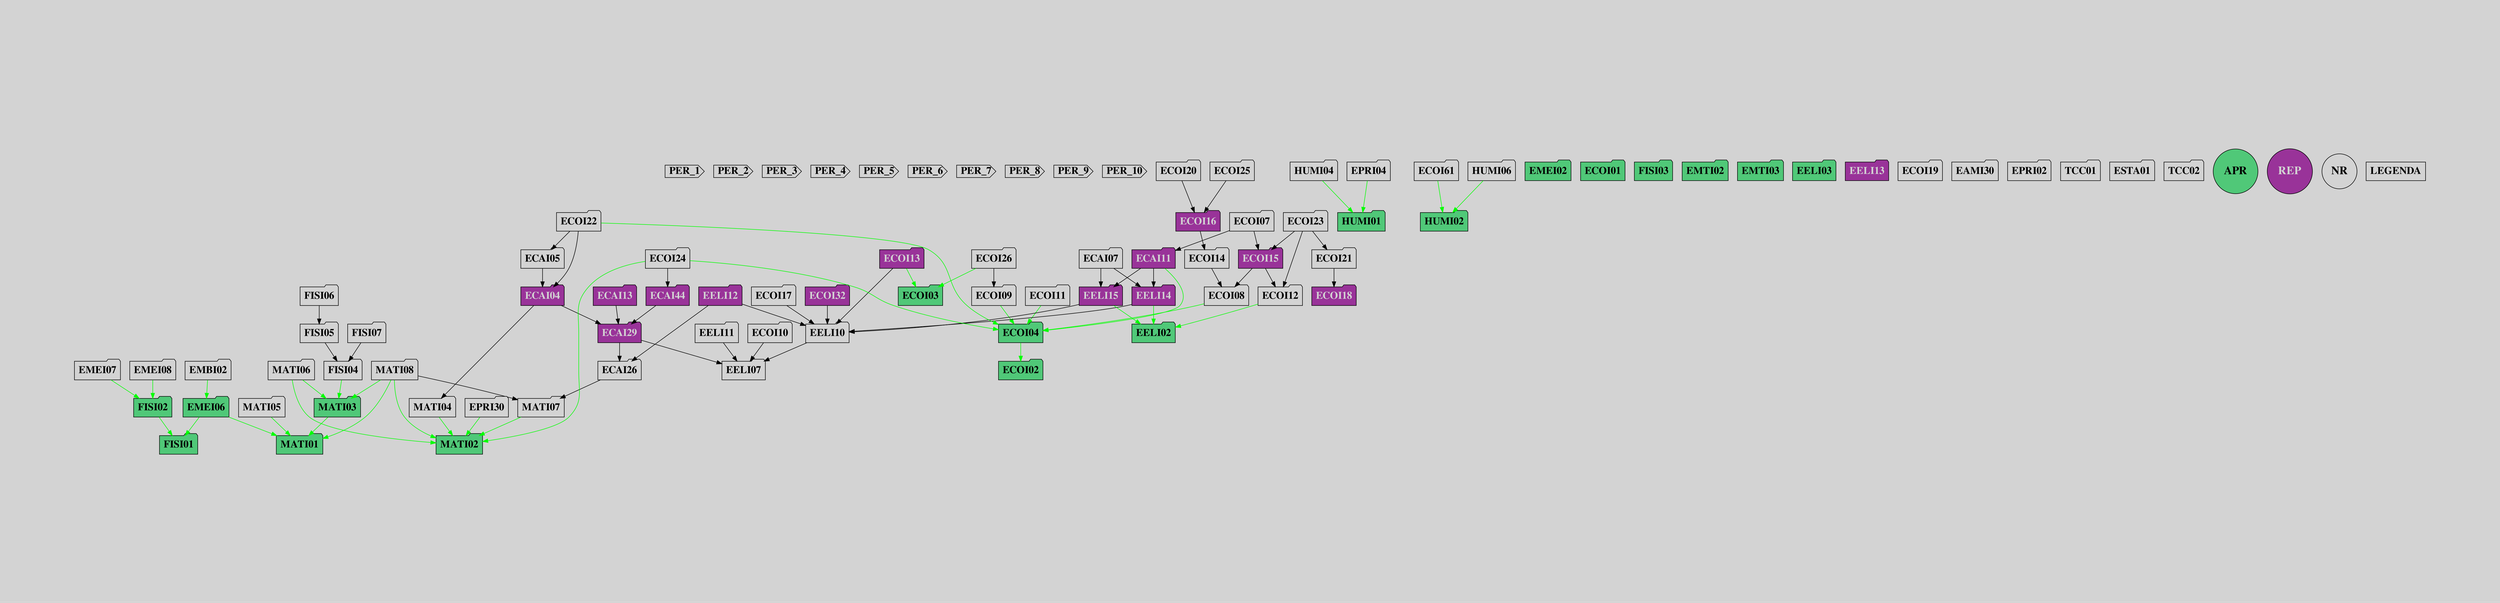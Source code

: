 digraph {
graph [pad="2,4" bgcolor=lightgray]
node [style=filled shape=cds fontsize=20.0 fontname="times bold"]
PER_1 [fillcolor="#d3d3d3" fontcolor="black" pos="0,18!"]
PER_2 [fillcolor="#d3d3d3" fontcolor="black" pos="2,18!"]
PER_3 [fillcolor="#d3d3d3" fontcolor="black" pos="4,18!"]
PER_4 [fillcolor="#d3d3d3" fontcolor="black" pos="6,18!"]
PER_5 [fillcolor="#d3d3d3" fontcolor="black" pos="8,18!"]
PER_6 [fillcolor="#d3d3d3" fontcolor="black" pos="10,18!"]
PER_7 [fillcolor="#d3d3d3" fontcolor="black" pos="12,18!"]
PER_8 [fillcolor="#d3d3d3" fontcolor="black" pos="14,18!"]
PER_9 [fillcolor="#d3d3d3" fontcolor="black" pos="16,18!"]
PER_10 [fillcolor="#d3d3d3" fontcolor="black" pos="18,18!"]
node [style=filled shape=folder fontsize=20.0 fontname="times bold"]
FISI01 [fillcolor="#50c878 "fontcolor="Black"pos="0,0!"]
MATI01 [fillcolor="#50c878 "fontcolor="Black"pos="0,2!"]
MATI02 [fillcolor="#50c878 "fontcolor="Black"pos="0,4!"]
HUMI01 [fillcolor="#50c878 "fontcolor="Black"pos="0,6!"]
HUMI02 [fillcolor="#50c878 "fontcolor="Black"pos="0,8!"]
ECOI03 [fillcolor="#50c878 "fontcolor="Black"pos="0,10!"]
ECOI02 [fillcolor="#50c878 "fontcolor="Black"pos="0,12!"]
EMEI02 [fillcolor="#50c878 "fontcolor="Black"pos="0,14!"]
ECOI01 [fillcolor="#50c878 "fontcolor="Black"pos="0,16!"]
FISI02 [fillcolor="#50c878 "fontcolor="Black"pos="2,0!"]
FISI03 [fillcolor="#50c878 "fontcolor="Black"pos="2,2!"]
EMEI06 [fillcolor="#50c878 "fontcolor="Black"pos="2,4!"]
MATI03 [fillcolor="#50c878 "fontcolor="Black"pos="2,6!"]
ECOI04 [fillcolor="#50c878 "fontcolor="Black"pos="2,8!"]
EMTI02 [fillcolor="#50c878 "fontcolor="Black"pos="2,10!"]
EMTI03 [fillcolor="#50c878 "fontcolor="Black"pos="2,12!"]
EELI02 [fillcolor="#50c878 "fontcolor="Black"pos="2,14!"]
EELI03 [fillcolor="#50c878 "fontcolor="Black"pos="2,16!"]
MATI06 [fillcolor="#d3d3d3 "fontcolor="black"pos="4,0!"]
MATI07 [fillcolor="#d3d3d3 "fontcolor="black"pos="4,2!"]
ECOI61 [fillcolor="#d3d3d3 "fontcolor="black"pos="4,4!"]
HUMI06 [fillcolor="#d3d3d3 "fontcolor="black"pos="4,6!"]
ECOI08 [fillcolor="#d3d3d3 "fontcolor="black"pos="4,8!"]
EMEI07 [fillcolor="#d3d3d3 "fontcolor="black"pos="4,10!"]
EMEI08 [fillcolor="#d3d3d3 "fontcolor="black"pos="4,12!"]
FISI04 [fillcolor="#d3d3d3 "fontcolor="black"pos="4,14!"]
EMBI02 [fillcolor="#d3d3d3 "fontcolor="black"pos="4,16!"]
MATI05 [fillcolor="#d3d3d3 "fontcolor="black"pos="6,0!"]
MATI08 [fillcolor="#d3d3d3 "fontcolor="black"pos="6,2!"]
MATI04 [fillcolor="#d3d3d3 "fontcolor="black"pos="6,4!"]
ECOI09 [fillcolor="#d3d3d3 "fontcolor="black"pos="6,6!"]
FISI05 [fillcolor="#d3d3d3 "fontcolor="black"pos="6,8!"]
FISI07 [fillcolor="#d3d3d3 "fontcolor="black"pos="6,10!"]
EELI07 [fillcolor="#d3d3d3 "fontcolor="black"pos="6,12!"]
ECOI11 [fillcolor="#d3d3d3 "fontcolor="black"pos="8,0!"]
ECOI12 [fillcolor="#d3d3d3 "fontcolor="black"pos="8,2!"]
ECOI14 [fillcolor="#d3d3d3 "fontcolor="black"pos="8,4!"]
ECAI26 [fillcolor="#d3d3d3 "fontcolor="black"pos="8,6!"]
ECOI10 [fillcolor="#d3d3d3 "fontcolor="black"pos="8,8!"]
EELI10 [fillcolor="#d3d3d3 "fontcolor="black"pos="8,10!"]
EELI11 [fillcolor="#d3d3d3 "fontcolor="black"pos="8,12!"]
FISI06 [fillcolor="#d3d3d3 "fontcolor="black"pos="8,14!"]
ECOI32 [fillcolor="#993399 "fontcolor="lightgrey"pos="10,0!"]
ECOI13 [fillcolor="#993399 "fontcolor="lightgrey"pos="10,2!"]
EELI14 [fillcolor="#993399 "fontcolor="lightgrey"pos="10,4!"]
EELI15 [fillcolor="#993399 "fontcolor="lightgrey"pos="10,6!"]
ECOI15 [fillcolor="#993399 "fontcolor="lightgrey"pos="10,8!"]
ECAI29 [fillcolor="#993399 "fontcolor="lightgrey"pos="10,10!"]
EELI12 [fillcolor="#993399 "fontcolor="lightgrey"pos="10,12!"]
ECOI16 [fillcolor="#993399 "fontcolor="lightgrey"pos="10,14!"]
EELI13 [fillcolor="#993399 "fontcolor="lightgrey"pos="10,16!"]
ECOI26 [fillcolor="#d3d3d3 "fontcolor="black"pos="12,0!"]
ECAI11 [fillcolor="#993399 "fontcolor="lightgrey"pos="12,2!"]
ECAI04 [fillcolor="#993399 "fontcolor="lightgrey"pos="12,4!"]
ECAI13 [fillcolor="#993399 "fontcolor="lightgrey"pos="12,6!"]
ECAI44 [fillcolor="#993399 "fontcolor="lightgrey"pos="12,8!"]
ECOI18 [fillcolor="#993399 "fontcolor="lightgrey"pos="12,10!"]
ECOI19 [fillcolor="#d3d3d3 "fontcolor="black"pos="12,12!"]
ECOI17 [fillcolor="#d3d3d3 "fontcolor="black"pos="12,14!"]
ECOI24 [fillcolor="#d3d3d3 "fontcolor="black"pos="14,0!"]
EPRI30 [fillcolor="#d3d3d3 "fontcolor="black"pos="14,2!"]
ECOI07 [fillcolor="#d3d3d3 "fontcolor="black"pos="14,4!"]
ECAI07 [fillcolor="#d3d3d3 "fontcolor="black"pos="14,6!"]
ECAI05 [fillcolor="#d3d3d3 "fontcolor="black"pos="14,8!"]
ECOI21 [fillcolor="#d3d3d3 "fontcolor="black"pos="14,10!"]
HUMI04 [fillcolor="#d3d3d3 "fontcolor="black"pos="16,0!"]
EPRI04 [fillcolor="#d3d3d3 "fontcolor="black"pos="16,2!"]
ECOI22 [fillcolor="#d3d3d3 "fontcolor="black"pos="16,4!"]
ECOI23 [fillcolor="#d3d3d3 "fontcolor="black"pos="16,6!"]
ECOI20 [fillcolor="#d3d3d3 "fontcolor="black"pos="16,8!"]
ECOI25 [fillcolor="#d3d3d3 "fontcolor="black"pos="16,10!"]
EAMI30 [fillcolor="#d3d3d3 "fontcolor="black"pos="16,12!"]
EPRI02 [fillcolor="#d3d3d3 "fontcolor="black"pos="16,14!"]
TCC01 [fillcolor="#d3d3d3 "fontcolor="black"pos="16,16!"]
ESTA01 [fillcolor="#d3d3d3 "fontcolor="black"pos="18,0!"]
TCC02 [fillcolor="#d3d3d3 "fontcolor="black"pos="18,2!"]
node [style=filled shape=circle fontsize=22.0 fontname="times bold"]
APR [fillcolor="#50c878" fontcolor="Black" pos="22,12!"]
REP [fillcolor="#993399" fontcolor="Lightgray" pos="22,14!"]
NR [fillcolor="#d3d3d3" fontcolor="Black" pos="22,16!"]
node [style=filled shape=box fontsize=20.0 fontname="times bold"]
LEGENDA [fillcolor="#d3d3d3" fontcolor="black" pos="22,18!"]
 edge [style="", weight=10,color=Green, len=.2]
FISI02 -> FISI01
 edge [style="", weight=10,color=Green, len=.2]
EMEI06 -> MATI01
 edge [style="", weight=10,color=Green, len=.2]
EMEI06 -> FISI01
 edge [style="", weight=10,color=Green, len=.2]
MATI03 -> MATI01
 edge [style="", weight=10,color=Green, len=.2]
ECOI04 -> ECOI02
 edge [style="", weight=10,color=Green, len=.2]
MATI06 -> MATI02
 edge [style="", weight=10,color=Green, len=.2]
MATI06 -> MATI03
 edge [style="", weight=10,color=Green, len=.2]
MATI07 -> MATI02
 edge [style="", weight=10,color=Green, len=.2]
ECOI61 -> HUMI02
 edge [style="", weight=10,color=Green, len=.2]
HUMI06 -> HUMI02
 edge [style="", weight=10,color=Green, len=.2]
ECOI08 -> ECOI04
 edge [style="", weight=10,color=Green, len=.2]
EMEI07 -> FISI02
 edge [style="", weight=10,color=Green, len=.2]
EMEI08 -> FISI02
 edge [style="", weight=10,color=Green, len=.2]
FISI04 -> MATI03
 edge [style="", weight=10,color=Green, len=.2]
EMBI02 -> EMEI06
 edge [style="", weight=10,color=Green, len=.2]
MATI05 -> MATI01
 edge [style="", weight=10,color=Green, len=.2]
MATI08 -> MATI01
 edge [style="", weight=10,color=Green, len=.2]
MATI08 -> MATI02
 edge [style="", weight=10,color=Green, len=.2]
MATI08 -> MATI03
 edge [style="", weight=10,color=Black, len=.2]
MATI08 -> MATI07
 edge [style="", weight=10,color=Green, len=.2]
MATI04 -> MATI02
 edge [style="", weight=10,color=Green, len=.2]
ECOI09 -> ECOI04
 edge [style="", weight=10,color=Black, len=.2]
FISI05 -> FISI04
 edge [style="", weight=10,color=Black, len=.2]
FISI07 -> FISI04
 edge [style="", weight=10,color=Green, len=.2]
ECOI11 -> ECOI04
 edge [style="", weight=10,color=Green, len=.2]
ECOI12 -> EELI02
 edge [style="", weight=10,color=Black, len=.2]
ECOI14 -> ECOI08
 edge [style="", weight=10,color=Black, len=.2]
ECAI26 -> MATI07
 edge [style="", weight=10,color=Black, len=.2]
ECOI10 -> EELI07
 edge [style="", weight=10,color=Black, len=.2]
EELI10 -> EELI07
 edge [style="", weight=10,color=Black, len=.2]
EELI11 -> EELI07
 edge [style="", weight=10,color=Black, len=.2]
FISI06 -> FISI05
 edge [style="", weight=10,color=Black, len=.2]
ECOI32 -> EELI10
 edge [style="", weight=10,color=Green, len=.2]
ECOI13 -> ECOI03
 edge [style="", weight=10,color=Black, len=.2]
ECOI13 -> EELI10
 edge [style="", weight=10,color=Green, len=.2]
EELI14 -> EELI02
 edge [style="", weight=10,color=Black, len=.2]
EELI14 -> EELI10
 edge [style="", weight=10,color=Green, len=.2]
EELI15 -> EELI02
 edge [style="", weight=10,color=Black, len=.2]
EELI15 -> EELI10
 edge [style="", weight=10,color=Black, len=.2]
ECOI15 -> ECOI08
 edge [style="", weight=10,color=Black, len=.2]
ECOI15 -> ECOI12
 edge [style="", weight=10,color=Black, len=.2]
ECAI29 -> EELI07
 edge [style="", weight=10,color=Black, len=.2]
ECAI29 -> ECAI26
 edge [style="", weight=10,color=Black, len=.2]
EELI12 -> ECAI26
 edge [style="", weight=10,color=Black, len=.2]
EELI12 -> EELI10
 edge [style="", weight=10,color=Black, len=.2]
ECOI16 -> ECOI14
 edge [style="", weight=10,color=Green, len=.2]
ECOI26 -> ECOI03
 edge [style="", weight=10,color=Black, len=.2]
ECOI26 -> ECOI09
 edge [style="", weight=10,color=Green, len=.2]
ECAI11 -> ECOI04
 edge [style="", weight=10,color=Black, len=.2]
ECAI11 -> EELI14
 edge [style="", weight=10,color=Black, len=.2]
ECAI11 -> EELI15
 edge [style="", weight=10,color=Black, len=.2]
ECAI04 -> MATI04
 edge [style="", weight=10,color=Black, len=.2]
ECAI04 -> ECAI29
 edge [style="", weight=10,color=Black, len=.2]
ECAI13 -> ECAI29
 edge [style="", weight=10,color=Black, len=.2]
ECAI44 -> ECAI29
 edge [style="", weight=10,color=Black, len=.2]
ECOI17 -> EELI10
 edge [style="", weight=10,color=Green, len=.2]
ECOI24 -> MATI02
 edge [style="", weight=10,color=Green, len=.2]
ECOI24 -> ECOI04
 edge [style="", weight=10,color=Black, len=.2]
ECOI24 -> ECAI44
 edge [style="", weight=10,color=Green, len=.2]
EPRI30 -> MATI02
 edge [style="", weight=10,color=Black, len=.2]
ECOI07 -> ECOI15
 edge [style="", weight=10,color=Black, len=.2]
ECOI07 -> ECAI11
 edge [style="", weight=10,color=Black, len=.2]
ECAI07 -> EELI14
 edge [style="", weight=10,color=Black, len=.2]
ECAI07 -> EELI15
 edge [style="", weight=10,color=Black, len=.2]
ECAI05 -> ECAI04
 edge [style="", weight=10,color=Black, len=.2]
ECOI21 -> ECOI18
 edge [style="", weight=10,color=Green, len=.2]
HUMI04 -> HUMI01
 edge [style="", weight=10,color=Green, len=.2]
EPRI04 -> HUMI01
 edge [style="", weight=10,color=Green, len=.2]
ECOI22 -> ECOI04
 edge [style="", weight=10,color=Black, len=.2]
ECOI22 -> ECAI04
 edge [style="", weight=10,color=Black, len=.2]
ECOI22 -> ECAI05
 edge [style="", weight=10,color=Black, len=.2]
ECOI23 -> ECOI12
 edge [style="", weight=10,color=Black, len=.2]
ECOI23 -> ECOI15
 edge [style="", weight=10,color=Black, len=.2]
ECOI23 -> ECOI21
 edge [style="", weight=10,color=Black, len=.2]
ECOI20 -> ECOI16
 edge [style="", weight=10,color=Black, len=.2]
ECOI25 -> ECOI16
}
